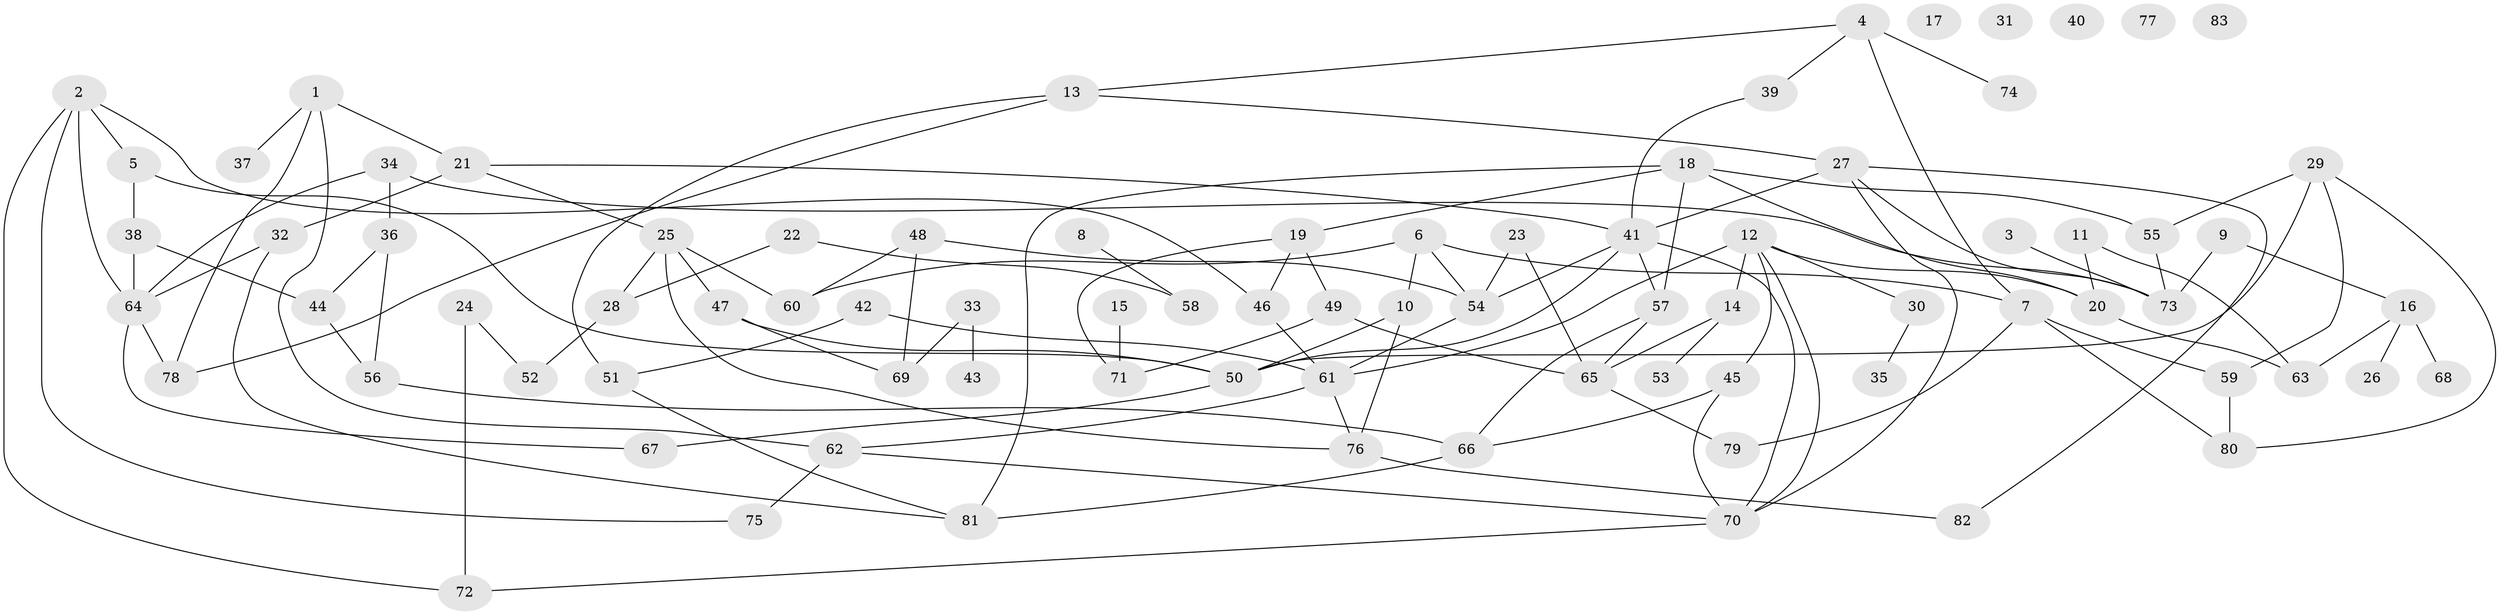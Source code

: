 // Generated by graph-tools (version 1.1) at 2025/25/03/09/25 03:25:21]
// undirected, 83 vertices, 124 edges
graph export_dot {
graph [start="1"]
  node [color=gray90,style=filled];
  1;
  2;
  3;
  4;
  5;
  6;
  7;
  8;
  9;
  10;
  11;
  12;
  13;
  14;
  15;
  16;
  17;
  18;
  19;
  20;
  21;
  22;
  23;
  24;
  25;
  26;
  27;
  28;
  29;
  30;
  31;
  32;
  33;
  34;
  35;
  36;
  37;
  38;
  39;
  40;
  41;
  42;
  43;
  44;
  45;
  46;
  47;
  48;
  49;
  50;
  51;
  52;
  53;
  54;
  55;
  56;
  57;
  58;
  59;
  60;
  61;
  62;
  63;
  64;
  65;
  66;
  67;
  68;
  69;
  70;
  71;
  72;
  73;
  74;
  75;
  76;
  77;
  78;
  79;
  80;
  81;
  82;
  83;
  1 -- 21;
  1 -- 37;
  1 -- 62;
  1 -- 78;
  2 -- 5;
  2 -- 46;
  2 -- 64;
  2 -- 72;
  2 -- 75;
  3 -- 73;
  4 -- 7;
  4 -- 13;
  4 -- 39;
  4 -- 74;
  5 -- 38;
  5 -- 50;
  6 -- 7;
  6 -- 10;
  6 -- 54;
  6 -- 60;
  7 -- 59;
  7 -- 79;
  7 -- 80;
  8 -- 58;
  9 -- 16;
  9 -- 73;
  10 -- 50;
  10 -- 76;
  11 -- 20;
  11 -- 63;
  12 -- 14;
  12 -- 20;
  12 -- 30;
  12 -- 45;
  12 -- 61;
  12 -- 70;
  13 -- 27;
  13 -- 51;
  13 -- 78;
  14 -- 53;
  14 -- 65;
  15 -- 71;
  16 -- 26;
  16 -- 63;
  16 -- 68;
  18 -- 19;
  18 -- 20;
  18 -- 55;
  18 -- 57;
  18 -- 81;
  19 -- 46;
  19 -- 49;
  19 -- 71;
  20 -- 63;
  21 -- 25;
  21 -- 32;
  21 -- 41;
  22 -- 28;
  22 -- 58;
  23 -- 54;
  23 -- 65;
  24 -- 52;
  24 -- 72;
  25 -- 28;
  25 -- 47;
  25 -- 60;
  25 -- 76;
  27 -- 41;
  27 -- 70;
  27 -- 73;
  27 -- 82;
  28 -- 52;
  29 -- 50;
  29 -- 55;
  29 -- 59;
  29 -- 80;
  30 -- 35;
  32 -- 64;
  32 -- 81;
  33 -- 43;
  33 -- 69;
  34 -- 36;
  34 -- 64;
  34 -- 73;
  36 -- 44;
  36 -- 56;
  38 -- 44;
  38 -- 64;
  39 -- 41;
  41 -- 50;
  41 -- 54;
  41 -- 57;
  41 -- 70;
  42 -- 51;
  42 -- 61;
  44 -- 56;
  45 -- 66;
  45 -- 70;
  46 -- 61;
  47 -- 50;
  47 -- 69;
  48 -- 54;
  48 -- 60;
  48 -- 69;
  49 -- 65;
  49 -- 71;
  50 -- 67;
  51 -- 81;
  54 -- 61;
  55 -- 73;
  56 -- 66;
  57 -- 65;
  57 -- 66;
  59 -- 80;
  61 -- 62;
  61 -- 76;
  62 -- 70;
  62 -- 75;
  64 -- 67;
  64 -- 78;
  65 -- 79;
  66 -- 81;
  70 -- 72;
  76 -- 82;
}
